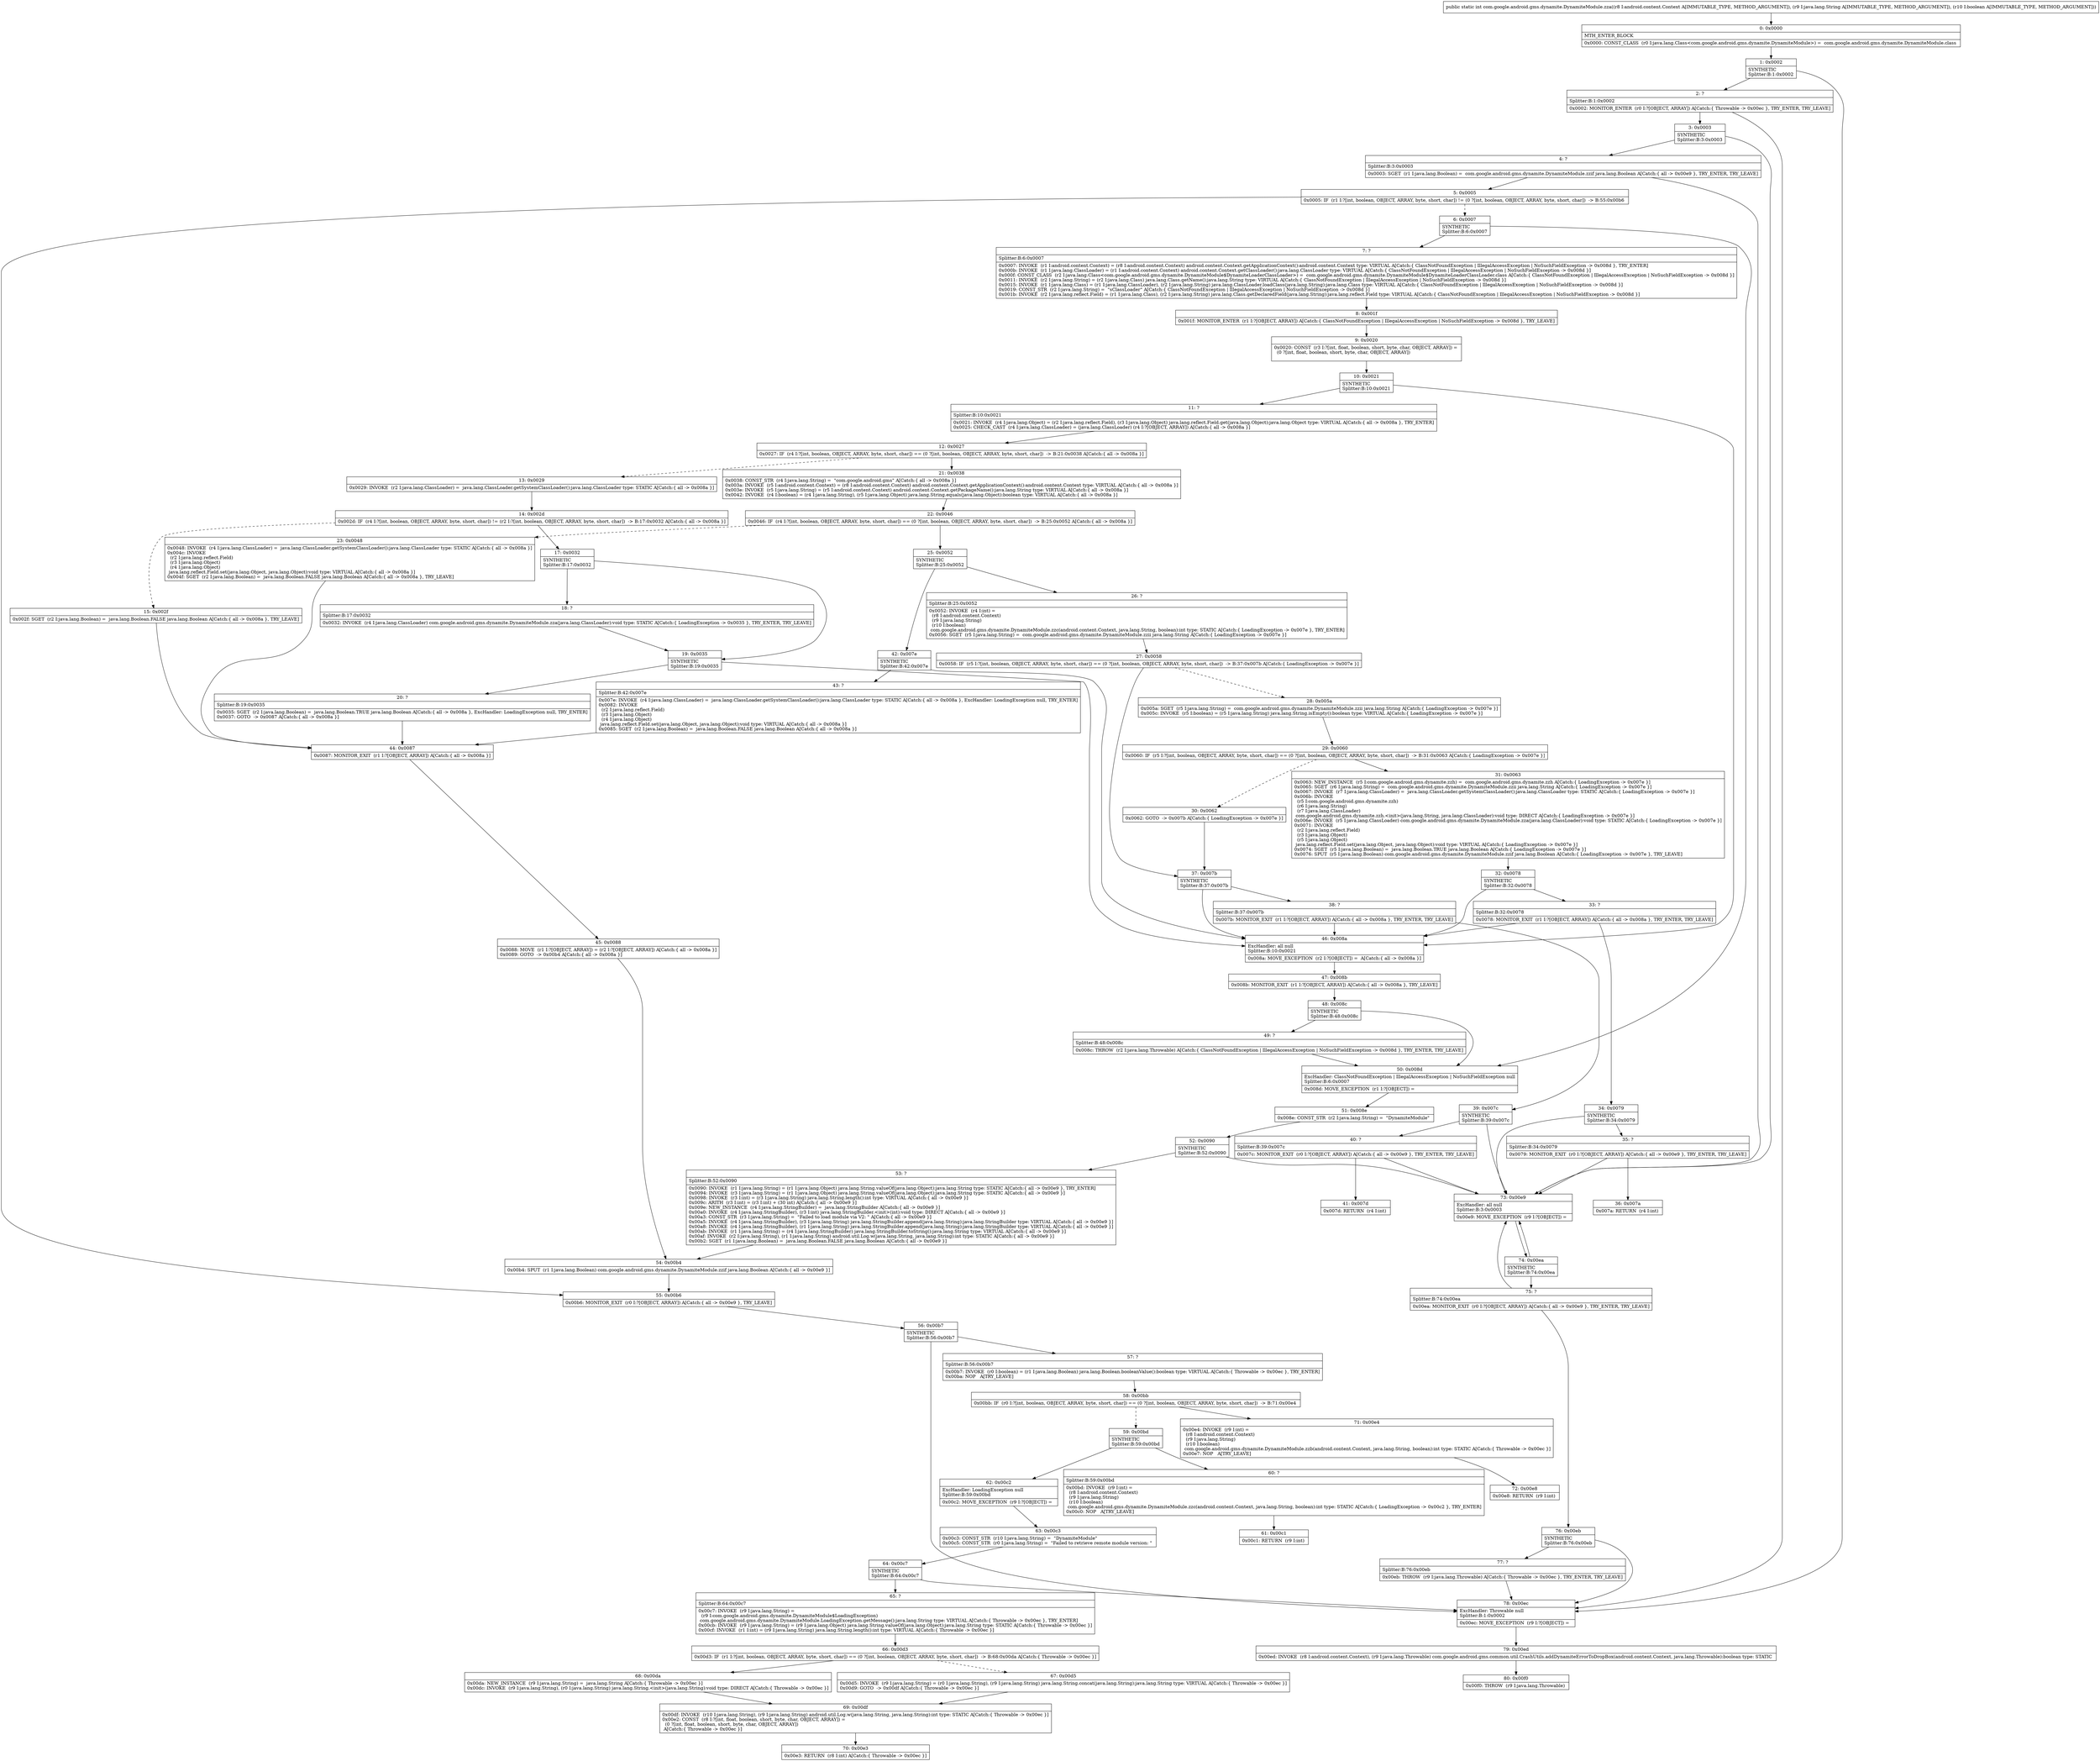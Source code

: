 digraph "CFG forcom.google.android.gms.dynamite.DynamiteModule.zza(Landroid\/content\/Context;Ljava\/lang\/String;Z)I" {
Node_0 [shape=record,label="{0\:\ 0x0000|MTH_ENTER_BLOCK\l|0x0000: CONST_CLASS  (r0 I:java.lang.Class\<com.google.android.gms.dynamite.DynamiteModule\>) =  com.google.android.gms.dynamite.DynamiteModule.class \l}"];
Node_1 [shape=record,label="{1\:\ 0x0002|SYNTHETIC\lSplitter:B:1:0x0002\l}"];
Node_2 [shape=record,label="{2\:\ ?|Splitter:B:1:0x0002\l|0x0002: MONITOR_ENTER  (r0 I:?[OBJECT, ARRAY]) A[Catch:\{ Throwable \-\> 0x00ec \}, TRY_ENTER, TRY_LEAVE]\l}"];
Node_3 [shape=record,label="{3\:\ 0x0003|SYNTHETIC\lSplitter:B:3:0x0003\l}"];
Node_4 [shape=record,label="{4\:\ ?|Splitter:B:3:0x0003\l|0x0003: SGET  (r1 I:java.lang.Boolean) =  com.google.android.gms.dynamite.DynamiteModule.zzif java.lang.Boolean A[Catch:\{ all \-\> 0x00e9 \}, TRY_ENTER, TRY_LEAVE]\l}"];
Node_5 [shape=record,label="{5\:\ 0x0005|0x0005: IF  (r1 I:?[int, boolean, OBJECT, ARRAY, byte, short, char]) != (0 ?[int, boolean, OBJECT, ARRAY, byte, short, char])  \-\> B:55:0x00b6 \l}"];
Node_6 [shape=record,label="{6\:\ 0x0007|SYNTHETIC\lSplitter:B:6:0x0007\l}"];
Node_7 [shape=record,label="{7\:\ ?|Splitter:B:6:0x0007\l|0x0007: INVOKE  (r1 I:android.content.Context) = (r8 I:android.content.Context) android.content.Context.getApplicationContext():android.content.Context type: VIRTUAL A[Catch:\{ ClassNotFoundException \| IllegalAccessException \| NoSuchFieldException \-\> 0x008d \}, TRY_ENTER]\l0x000b: INVOKE  (r1 I:java.lang.ClassLoader) = (r1 I:android.content.Context) android.content.Context.getClassLoader():java.lang.ClassLoader type: VIRTUAL A[Catch:\{ ClassNotFoundException \| IllegalAccessException \| NoSuchFieldException \-\> 0x008d \}]\l0x000f: CONST_CLASS  (r2 I:java.lang.Class\<com.google.android.gms.dynamite.DynamiteModule$DynamiteLoaderClassLoader\>) =  com.google.android.gms.dynamite.DynamiteModule$DynamiteLoaderClassLoader.class A[Catch:\{ ClassNotFoundException \| IllegalAccessException \| NoSuchFieldException \-\> 0x008d \}]\l0x0011: INVOKE  (r2 I:java.lang.String) = (r2 I:java.lang.Class) java.lang.Class.getName():java.lang.String type: VIRTUAL A[Catch:\{ ClassNotFoundException \| IllegalAccessException \| NoSuchFieldException \-\> 0x008d \}]\l0x0015: INVOKE  (r1 I:java.lang.Class) = (r1 I:java.lang.ClassLoader), (r2 I:java.lang.String) java.lang.ClassLoader.loadClass(java.lang.String):java.lang.Class type: VIRTUAL A[Catch:\{ ClassNotFoundException \| IllegalAccessException \| NoSuchFieldException \-\> 0x008d \}]\l0x0019: CONST_STR  (r2 I:java.lang.String) =  \"sClassLoader\" A[Catch:\{ ClassNotFoundException \| IllegalAccessException \| NoSuchFieldException \-\> 0x008d \}]\l0x001b: INVOKE  (r2 I:java.lang.reflect.Field) = (r1 I:java.lang.Class), (r2 I:java.lang.String) java.lang.Class.getDeclaredField(java.lang.String):java.lang.reflect.Field type: VIRTUAL A[Catch:\{ ClassNotFoundException \| IllegalAccessException \| NoSuchFieldException \-\> 0x008d \}]\l}"];
Node_8 [shape=record,label="{8\:\ 0x001f|0x001f: MONITOR_ENTER  (r1 I:?[OBJECT, ARRAY]) A[Catch:\{ ClassNotFoundException \| IllegalAccessException \| NoSuchFieldException \-\> 0x008d \}, TRY_LEAVE]\l}"];
Node_9 [shape=record,label="{9\:\ 0x0020|0x0020: CONST  (r3 I:?[int, float, boolean, short, byte, char, OBJECT, ARRAY]) = \l  (0 ?[int, float, boolean, short, byte, char, OBJECT, ARRAY])\l \l}"];
Node_10 [shape=record,label="{10\:\ 0x0021|SYNTHETIC\lSplitter:B:10:0x0021\l}"];
Node_11 [shape=record,label="{11\:\ ?|Splitter:B:10:0x0021\l|0x0021: INVOKE  (r4 I:java.lang.Object) = (r2 I:java.lang.reflect.Field), (r3 I:java.lang.Object) java.lang.reflect.Field.get(java.lang.Object):java.lang.Object type: VIRTUAL A[Catch:\{ all \-\> 0x008a \}, TRY_ENTER]\l0x0025: CHECK_CAST  (r4 I:java.lang.ClassLoader) = (java.lang.ClassLoader) (r4 I:?[OBJECT, ARRAY]) A[Catch:\{ all \-\> 0x008a \}]\l}"];
Node_12 [shape=record,label="{12\:\ 0x0027|0x0027: IF  (r4 I:?[int, boolean, OBJECT, ARRAY, byte, short, char]) == (0 ?[int, boolean, OBJECT, ARRAY, byte, short, char])  \-\> B:21:0x0038 A[Catch:\{ all \-\> 0x008a \}]\l}"];
Node_13 [shape=record,label="{13\:\ 0x0029|0x0029: INVOKE  (r2 I:java.lang.ClassLoader) =  java.lang.ClassLoader.getSystemClassLoader():java.lang.ClassLoader type: STATIC A[Catch:\{ all \-\> 0x008a \}]\l}"];
Node_14 [shape=record,label="{14\:\ 0x002d|0x002d: IF  (r4 I:?[int, boolean, OBJECT, ARRAY, byte, short, char]) != (r2 I:?[int, boolean, OBJECT, ARRAY, byte, short, char])  \-\> B:17:0x0032 A[Catch:\{ all \-\> 0x008a \}]\l}"];
Node_15 [shape=record,label="{15\:\ 0x002f|0x002f: SGET  (r2 I:java.lang.Boolean) =  java.lang.Boolean.FALSE java.lang.Boolean A[Catch:\{ all \-\> 0x008a \}, TRY_LEAVE]\l}"];
Node_17 [shape=record,label="{17\:\ 0x0032|SYNTHETIC\lSplitter:B:17:0x0032\l}"];
Node_18 [shape=record,label="{18\:\ ?|Splitter:B:17:0x0032\l|0x0032: INVOKE  (r4 I:java.lang.ClassLoader) com.google.android.gms.dynamite.DynamiteModule.zza(java.lang.ClassLoader):void type: STATIC A[Catch:\{ LoadingException \-\> 0x0035 \}, TRY_ENTER, TRY_LEAVE]\l}"];
Node_19 [shape=record,label="{19\:\ 0x0035|SYNTHETIC\lSplitter:B:19:0x0035\l}"];
Node_20 [shape=record,label="{20\:\ ?|Splitter:B:19:0x0035\l|0x0035: SGET  (r2 I:java.lang.Boolean) =  java.lang.Boolean.TRUE java.lang.Boolean A[Catch:\{ all \-\> 0x008a \}, ExcHandler: LoadingException null, TRY_ENTER]\l0x0037: GOTO  \-\> 0x0087 A[Catch:\{ all \-\> 0x008a \}]\l}"];
Node_21 [shape=record,label="{21\:\ 0x0038|0x0038: CONST_STR  (r4 I:java.lang.String) =  \"com.google.android.gms\" A[Catch:\{ all \-\> 0x008a \}]\l0x003a: INVOKE  (r5 I:android.content.Context) = (r8 I:android.content.Context) android.content.Context.getApplicationContext():android.content.Context type: VIRTUAL A[Catch:\{ all \-\> 0x008a \}]\l0x003e: INVOKE  (r5 I:java.lang.String) = (r5 I:android.content.Context) android.content.Context.getPackageName():java.lang.String type: VIRTUAL A[Catch:\{ all \-\> 0x008a \}]\l0x0042: INVOKE  (r4 I:boolean) = (r4 I:java.lang.String), (r5 I:java.lang.Object) java.lang.String.equals(java.lang.Object):boolean type: VIRTUAL A[Catch:\{ all \-\> 0x008a \}]\l}"];
Node_22 [shape=record,label="{22\:\ 0x0046|0x0046: IF  (r4 I:?[int, boolean, OBJECT, ARRAY, byte, short, char]) == (0 ?[int, boolean, OBJECT, ARRAY, byte, short, char])  \-\> B:25:0x0052 A[Catch:\{ all \-\> 0x008a \}]\l}"];
Node_23 [shape=record,label="{23\:\ 0x0048|0x0048: INVOKE  (r4 I:java.lang.ClassLoader) =  java.lang.ClassLoader.getSystemClassLoader():java.lang.ClassLoader type: STATIC A[Catch:\{ all \-\> 0x008a \}]\l0x004c: INVOKE  \l  (r2 I:java.lang.reflect.Field)\l  (r3 I:java.lang.Object)\l  (r4 I:java.lang.Object)\l java.lang.reflect.Field.set(java.lang.Object, java.lang.Object):void type: VIRTUAL A[Catch:\{ all \-\> 0x008a \}]\l0x004f: SGET  (r2 I:java.lang.Boolean) =  java.lang.Boolean.FALSE java.lang.Boolean A[Catch:\{ all \-\> 0x008a \}, TRY_LEAVE]\l}"];
Node_25 [shape=record,label="{25\:\ 0x0052|SYNTHETIC\lSplitter:B:25:0x0052\l}"];
Node_26 [shape=record,label="{26\:\ ?|Splitter:B:25:0x0052\l|0x0052: INVOKE  (r4 I:int) = \l  (r8 I:android.content.Context)\l  (r9 I:java.lang.String)\l  (r10 I:boolean)\l com.google.android.gms.dynamite.DynamiteModule.zzc(android.content.Context, java.lang.String, boolean):int type: STATIC A[Catch:\{ LoadingException \-\> 0x007e \}, TRY_ENTER]\l0x0056: SGET  (r5 I:java.lang.String) =  com.google.android.gms.dynamite.DynamiteModule.zzii java.lang.String A[Catch:\{ LoadingException \-\> 0x007e \}]\l}"];
Node_27 [shape=record,label="{27\:\ 0x0058|0x0058: IF  (r5 I:?[int, boolean, OBJECT, ARRAY, byte, short, char]) == (0 ?[int, boolean, OBJECT, ARRAY, byte, short, char])  \-\> B:37:0x007b A[Catch:\{ LoadingException \-\> 0x007e \}]\l}"];
Node_28 [shape=record,label="{28\:\ 0x005a|0x005a: SGET  (r5 I:java.lang.String) =  com.google.android.gms.dynamite.DynamiteModule.zzii java.lang.String A[Catch:\{ LoadingException \-\> 0x007e \}]\l0x005c: INVOKE  (r5 I:boolean) = (r5 I:java.lang.String) java.lang.String.isEmpty():boolean type: VIRTUAL A[Catch:\{ LoadingException \-\> 0x007e \}]\l}"];
Node_29 [shape=record,label="{29\:\ 0x0060|0x0060: IF  (r5 I:?[int, boolean, OBJECT, ARRAY, byte, short, char]) == (0 ?[int, boolean, OBJECT, ARRAY, byte, short, char])  \-\> B:31:0x0063 A[Catch:\{ LoadingException \-\> 0x007e \}]\l}"];
Node_30 [shape=record,label="{30\:\ 0x0062|0x0062: GOTO  \-\> 0x007b A[Catch:\{ LoadingException \-\> 0x007e \}]\l}"];
Node_31 [shape=record,label="{31\:\ 0x0063|0x0063: NEW_INSTANCE  (r5 I:com.google.android.gms.dynamite.zzh) =  com.google.android.gms.dynamite.zzh A[Catch:\{ LoadingException \-\> 0x007e \}]\l0x0065: SGET  (r6 I:java.lang.String) =  com.google.android.gms.dynamite.DynamiteModule.zzii java.lang.String A[Catch:\{ LoadingException \-\> 0x007e \}]\l0x0067: INVOKE  (r7 I:java.lang.ClassLoader) =  java.lang.ClassLoader.getSystemClassLoader():java.lang.ClassLoader type: STATIC A[Catch:\{ LoadingException \-\> 0x007e \}]\l0x006b: INVOKE  \l  (r5 I:com.google.android.gms.dynamite.zzh)\l  (r6 I:java.lang.String)\l  (r7 I:java.lang.ClassLoader)\l com.google.android.gms.dynamite.zzh.\<init\>(java.lang.String, java.lang.ClassLoader):void type: DIRECT A[Catch:\{ LoadingException \-\> 0x007e \}]\l0x006e: INVOKE  (r5 I:java.lang.ClassLoader) com.google.android.gms.dynamite.DynamiteModule.zza(java.lang.ClassLoader):void type: STATIC A[Catch:\{ LoadingException \-\> 0x007e \}]\l0x0071: INVOKE  \l  (r2 I:java.lang.reflect.Field)\l  (r3 I:java.lang.Object)\l  (r5 I:java.lang.Object)\l java.lang.reflect.Field.set(java.lang.Object, java.lang.Object):void type: VIRTUAL A[Catch:\{ LoadingException \-\> 0x007e \}]\l0x0074: SGET  (r5 I:java.lang.Boolean) =  java.lang.Boolean.TRUE java.lang.Boolean A[Catch:\{ LoadingException \-\> 0x007e \}]\l0x0076: SPUT  (r5 I:java.lang.Boolean) com.google.android.gms.dynamite.DynamiteModule.zzif java.lang.Boolean A[Catch:\{ LoadingException \-\> 0x007e \}, TRY_LEAVE]\l}"];
Node_32 [shape=record,label="{32\:\ 0x0078|SYNTHETIC\lSplitter:B:32:0x0078\l}"];
Node_33 [shape=record,label="{33\:\ ?|Splitter:B:32:0x0078\l|0x0078: MONITOR_EXIT  (r1 I:?[OBJECT, ARRAY]) A[Catch:\{ all \-\> 0x008a \}, TRY_ENTER, TRY_LEAVE]\l}"];
Node_34 [shape=record,label="{34\:\ 0x0079|SYNTHETIC\lSplitter:B:34:0x0079\l}"];
Node_35 [shape=record,label="{35\:\ ?|Splitter:B:34:0x0079\l|0x0079: MONITOR_EXIT  (r0 I:?[OBJECT, ARRAY]) A[Catch:\{ all \-\> 0x00e9 \}, TRY_ENTER, TRY_LEAVE]\l}"];
Node_36 [shape=record,label="{36\:\ 0x007a|0x007a: RETURN  (r4 I:int) \l}"];
Node_37 [shape=record,label="{37\:\ 0x007b|SYNTHETIC\lSplitter:B:37:0x007b\l}"];
Node_38 [shape=record,label="{38\:\ ?|Splitter:B:37:0x007b\l|0x007b: MONITOR_EXIT  (r1 I:?[OBJECT, ARRAY]) A[Catch:\{ all \-\> 0x008a \}, TRY_ENTER, TRY_LEAVE]\l}"];
Node_39 [shape=record,label="{39\:\ 0x007c|SYNTHETIC\lSplitter:B:39:0x007c\l}"];
Node_40 [shape=record,label="{40\:\ ?|Splitter:B:39:0x007c\l|0x007c: MONITOR_EXIT  (r0 I:?[OBJECT, ARRAY]) A[Catch:\{ all \-\> 0x00e9 \}, TRY_ENTER, TRY_LEAVE]\l}"];
Node_41 [shape=record,label="{41\:\ 0x007d|0x007d: RETURN  (r4 I:int) \l}"];
Node_42 [shape=record,label="{42\:\ 0x007e|SYNTHETIC\lSplitter:B:42:0x007e\l}"];
Node_43 [shape=record,label="{43\:\ ?|Splitter:B:42:0x007e\l|0x007e: INVOKE  (r4 I:java.lang.ClassLoader) =  java.lang.ClassLoader.getSystemClassLoader():java.lang.ClassLoader type: STATIC A[Catch:\{ all \-\> 0x008a \}, ExcHandler: LoadingException null, TRY_ENTER]\l0x0082: INVOKE  \l  (r2 I:java.lang.reflect.Field)\l  (r3 I:java.lang.Object)\l  (r4 I:java.lang.Object)\l java.lang.reflect.Field.set(java.lang.Object, java.lang.Object):void type: VIRTUAL A[Catch:\{ all \-\> 0x008a \}]\l0x0085: SGET  (r2 I:java.lang.Boolean) =  java.lang.Boolean.FALSE java.lang.Boolean A[Catch:\{ all \-\> 0x008a \}]\l}"];
Node_44 [shape=record,label="{44\:\ 0x0087|0x0087: MONITOR_EXIT  (r1 I:?[OBJECT, ARRAY]) A[Catch:\{ all \-\> 0x008a \}]\l}"];
Node_45 [shape=record,label="{45\:\ 0x0088|0x0088: MOVE  (r1 I:?[OBJECT, ARRAY]) = (r2 I:?[OBJECT, ARRAY]) A[Catch:\{ all \-\> 0x008a \}]\l0x0089: GOTO  \-\> 0x00b4 A[Catch:\{ all \-\> 0x008a \}]\l}"];
Node_46 [shape=record,label="{46\:\ 0x008a|ExcHandler: all null\lSplitter:B:10:0x0021\l|0x008a: MOVE_EXCEPTION  (r2 I:?[OBJECT]) =  A[Catch:\{ all \-\> 0x008a \}]\l}"];
Node_47 [shape=record,label="{47\:\ 0x008b|0x008b: MONITOR_EXIT  (r1 I:?[OBJECT, ARRAY]) A[Catch:\{ all \-\> 0x008a \}, TRY_LEAVE]\l}"];
Node_48 [shape=record,label="{48\:\ 0x008c|SYNTHETIC\lSplitter:B:48:0x008c\l}"];
Node_49 [shape=record,label="{49\:\ ?|Splitter:B:48:0x008c\l|0x008c: THROW  (r2 I:java.lang.Throwable) A[Catch:\{ ClassNotFoundException \| IllegalAccessException \| NoSuchFieldException \-\> 0x008d \}, TRY_ENTER, TRY_LEAVE]\l}"];
Node_50 [shape=record,label="{50\:\ 0x008d|ExcHandler: ClassNotFoundException \| IllegalAccessException \| NoSuchFieldException null\lSplitter:B:6:0x0007\l|0x008d: MOVE_EXCEPTION  (r1 I:?[OBJECT]) =  \l}"];
Node_51 [shape=record,label="{51\:\ 0x008e|0x008e: CONST_STR  (r2 I:java.lang.String) =  \"DynamiteModule\" \l}"];
Node_52 [shape=record,label="{52\:\ 0x0090|SYNTHETIC\lSplitter:B:52:0x0090\l}"];
Node_53 [shape=record,label="{53\:\ ?|Splitter:B:52:0x0090\l|0x0090: INVOKE  (r1 I:java.lang.String) = (r1 I:java.lang.Object) java.lang.String.valueOf(java.lang.Object):java.lang.String type: STATIC A[Catch:\{ all \-\> 0x00e9 \}, TRY_ENTER]\l0x0094: INVOKE  (r3 I:java.lang.String) = (r1 I:java.lang.Object) java.lang.String.valueOf(java.lang.Object):java.lang.String type: STATIC A[Catch:\{ all \-\> 0x00e9 \}]\l0x0098: INVOKE  (r3 I:int) = (r3 I:java.lang.String) java.lang.String.length():int type: VIRTUAL A[Catch:\{ all \-\> 0x00e9 \}]\l0x009c: ARITH  (r3 I:int) = (r3 I:int) + (30 int) A[Catch:\{ all \-\> 0x00e9 \}]\l0x009e: NEW_INSTANCE  (r4 I:java.lang.StringBuilder) =  java.lang.StringBuilder A[Catch:\{ all \-\> 0x00e9 \}]\l0x00a0: INVOKE  (r4 I:java.lang.StringBuilder), (r3 I:int) java.lang.StringBuilder.\<init\>(int):void type: DIRECT A[Catch:\{ all \-\> 0x00e9 \}]\l0x00a3: CONST_STR  (r3 I:java.lang.String) =  \"Failed to load module via V2: \" A[Catch:\{ all \-\> 0x00e9 \}]\l0x00a5: INVOKE  (r4 I:java.lang.StringBuilder), (r3 I:java.lang.String) java.lang.StringBuilder.append(java.lang.String):java.lang.StringBuilder type: VIRTUAL A[Catch:\{ all \-\> 0x00e9 \}]\l0x00a8: INVOKE  (r4 I:java.lang.StringBuilder), (r1 I:java.lang.String) java.lang.StringBuilder.append(java.lang.String):java.lang.StringBuilder type: VIRTUAL A[Catch:\{ all \-\> 0x00e9 \}]\l0x00ab: INVOKE  (r1 I:java.lang.String) = (r4 I:java.lang.StringBuilder) java.lang.StringBuilder.toString():java.lang.String type: VIRTUAL A[Catch:\{ all \-\> 0x00e9 \}]\l0x00af: INVOKE  (r2 I:java.lang.String), (r1 I:java.lang.String) android.util.Log.w(java.lang.String, java.lang.String):int type: STATIC A[Catch:\{ all \-\> 0x00e9 \}]\l0x00b2: SGET  (r1 I:java.lang.Boolean) =  java.lang.Boolean.FALSE java.lang.Boolean A[Catch:\{ all \-\> 0x00e9 \}]\l}"];
Node_54 [shape=record,label="{54\:\ 0x00b4|0x00b4: SPUT  (r1 I:java.lang.Boolean) com.google.android.gms.dynamite.DynamiteModule.zzif java.lang.Boolean A[Catch:\{ all \-\> 0x00e9 \}]\l}"];
Node_55 [shape=record,label="{55\:\ 0x00b6|0x00b6: MONITOR_EXIT  (r0 I:?[OBJECT, ARRAY]) A[Catch:\{ all \-\> 0x00e9 \}, TRY_LEAVE]\l}"];
Node_56 [shape=record,label="{56\:\ 0x00b7|SYNTHETIC\lSplitter:B:56:0x00b7\l}"];
Node_57 [shape=record,label="{57\:\ ?|Splitter:B:56:0x00b7\l|0x00b7: INVOKE  (r0 I:boolean) = (r1 I:java.lang.Boolean) java.lang.Boolean.booleanValue():boolean type: VIRTUAL A[Catch:\{ Throwable \-\> 0x00ec \}, TRY_ENTER]\l0x00ba: NOP   A[TRY_LEAVE]\l}"];
Node_58 [shape=record,label="{58\:\ 0x00bb|0x00bb: IF  (r0 I:?[int, boolean, OBJECT, ARRAY, byte, short, char]) == (0 ?[int, boolean, OBJECT, ARRAY, byte, short, char])  \-\> B:71:0x00e4 \l}"];
Node_59 [shape=record,label="{59\:\ 0x00bd|SYNTHETIC\lSplitter:B:59:0x00bd\l}"];
Node_60 [shape=record,label="{60\:\ ?|Splitter:B:59:0x00bd\l|0x00bd: INVOKE  (r9 I:int) = \l  (r8 I:android.content.Context)\l  (r9 I:java.lang.String)\l  (r10 I:boolean)\l com.google.android.gms.dynamite.DynamiteModule.zzc(android.content.Context, java.lang.String, boolean):int type: STATIC A[Catch:\{ LoadingException \-\> 0x00c2 \}, TRY_ENTER]\l0x00c0: NOP   A[TRY_LEAVE]\l}"];
Node_61 [shape=record,label="{61\:\ 0x00c1|0x00c1: RETURN  (r9 I:int) \l}"];
Node_62 [shape=record,label="{62\:\ 0x00c2|ExcHandler: LoadingException null\lSplitter:B:59:0x00bd\l|0x00c2: MOVE_EXCEPTION  (r9 I:?[OBJECT]) =  \l}"];
Node_63 [shape=record,label="{63\:\ 0x00c3|0x00c3: CONST_STR  (r10 I:java.lang.String) =  \"DynamiteModule\" \l0x00c5: CONST_STR  (r0 I:java.lang.String) =  \"Failed to retrieve remote module version: \" \l}"];
Node_64 [shape=record,label="{64\:\ 0x00c7|SYNTHETIC\lSplitter:B:64:0x00c7\l}"];
Node_65 [shape=record,label="{65\:\ ?|Splitter:B:64:0x00c7\l|0x00c7: INVOKE  (r9 I:java.lang.String) = \l  (r9 I:com.google.android.gms.dynamite.DynamiteModule$LoadingException)\l com.google.android.gms.dynamite.DynamiteModule.LoadingException.getMessage():java.lang.String type: VIRTUAL A[Catch:\{ Throwable \-\> 0x00ec \}, TRY_ENTER]\l0x00cb: INVOKE  (r9 I:java.lang.String) = (r9 I:java.lang.Object) java.lang.String.valueOf(java.lang.Object):java.lang.String type: STATIC A[Catch:\{ Throwable \-\> 0x00ec \}]\l0x00cf: INVOKE  (r1 I:int) = (r9 I:java.lang.String) java.lang.String.length():int type: VIRTUAL A[Catch:\{ Throwable \-\> 0x00ec \}]\l}"];
Node_66 [shape=record,label="{66\:\ 0x00d3|0x00d3: IF  (r1 I:?[int, boolean, OBJECT, ARRAY, byte, short, char]) == (0 ?[int, boolean, OBJECT, ARRAY, byte, short, char])  \-\> B:68:0x00da A[Catch:\{ Throwable \-\> 0x00ec \}]\l}"];
Node_67 [shape=record,label="{67\:\ 0x00d5|0x00d5: INVOKE  (r9 I:java.lang.String) = (r0 I:java.lang.String), (r9 I:java.lang.String) java.lang.String.concat(java.lang.String):java.lang.String type: VIRTUAL A[Catch:\{ Throwable \-\> 0x00ec \}]\l0x00d9: GOTO  \-\> 0x00df A[Catch:\{ Throwable \-\> 0x00ec \}]\l}"];
Node_68 [shape=record,label="{68\:\ 0x00da|0x00da: NEW_INSTANCE  (r9 I:java.lang.String) =  java.lang.String A[Catch:\{ Throwable \-\> 0x00ec \}]\l0x00dc: INVOKE  (r9 I:java.lang.String), (r0 I:java.lang.String) java.lang.String.\<init\>(java.lang.String):void type: DIRECT A[Catch:\{ Throwable \-\> 0x00ec \}]\l}"];
Node_69 [shape=record,label="{69\:\ 0x00df|0x00df: INVOKE  (r10 I:java.lang.String), (r9 I:java.lang.String) android.util.Log.w(java.lang.String, java.lang.String):int type: STATIC A[Catch:\{ Throwable \-\> 0x00ec \}]\l0x00e2: CONST  (r8 I:?[int, float, boolean, short, byte, char, OBJECT, ARRAY]) = \l  (0 ?[int, float, boolean, short, byte, char, OBJECT, ARRAY])\l A[Catch:\{ Throwable \-\> 0x00ec \}]\l}"];
Node_70 [shape=record,label="{70\:\ 0x00e3|0x00e3: RETURN  (r8 I:int) A[Catch:\{ Throwable \-\> 0x00ec \}]\l}"];
Node_71 [shape=record,label="{71\:\ 0x00e4|0x00e4: INVOKE  (r9 I:int) = \l  (r8 I:android.content.Context)\l  (r9 I:java.lang.String)\l  (r10 I:boolean)\l com.google.android.gms.dynamite.DynamiteModule.zzb(android.content.Context, java.lang.String, boolean):int type: STATIC A[Catch:\{ Throwable \-\> 0x00ec \}]\l0x00e7: NOP   A[TRY_LEAVE]\l}"];
Node_72 [shape=record,label="{72\:\ 0x00e8|0x00e8: RETURN  (r9 I:int) \l}"];
Node_73 [shape=record,label="{73\:\ 0x00e9|ExcHandler: all null\lSplitter:B:3:0x0003\l|0x00e9: MOVE_EXCEPTION  (r9 I:?[OBJECT]) =  \l}"];
Node_74 [shape=record,label="{74\:\ 0x00ea|SYNTHETIC\lSplitter:B:74:0x00ea\l}"];
Node_75 [shape=record,label="{75\:\ ?|Splitter:B:74:0x00ea\l|0x00ea: MONITOR_EXIT  (r0 I:?[OBJECT, ARRAY]) A[Catch:\{ all \-\> 0x00e9 \}, TRY_ENTER, TRY_LEAVE]\l}"];
Node_76 [shape=record,label="{76\:\ 0x00eb|SYNTHETIC\lSplitter:B:76:0x00eb\l}"];
Node_77 [shape=record,label="{77\:\ ?|Splitter:B:76:0x00eb\l|0x00eb: THROW  (r9 I:java.lang.Throwable) A[Catch:\{ Throwable \-\> 0x00ec \}, TRY_ENTER, TRY_LEAVE]\l}"];
Node_78 [shape=record,label="{78\:\ 0x00ec|ExcHandler: Throwable null\lSplitter:B:1:0x0002\l|0x00ec: MOVE_EXCEPTION  (r9 I:?[OBJECT]) =  \l}"];
Node_79 [shape=record,label="{79\:\ 0x00ed|0x00ed: INVOKE  (r8 I:android.content.Context), (r9 I:java.lang.Throwable) com.google.android.gms.common.util.CrashUtils.addDynamiteErrorToDropBox(android.content.Context, java.lang.Throwable):boolean type: STATIC \l}"];
Node_80 [shape=record,label="{80\:\ 0x00f0|0x00f0: THROW  (r9 I:java.lang.Throwable) \l}"];
MethodNode[shape=record,label="{public static int com.google.android.gms.dynamite.DynamiteModule.zza((r8 I:android.content.Context A[IMMUTABLE_TYPE, METHOD_ARGUMENT]), (r9 I:java.lang.String A[IMMUTABLE_TYPE, METHOD_ARGUMENT]), (r10 I:boolean A[IMMUTABLE_TYPE, METHOD_ARGUMENT])) }"];
MethodNode -> Node_0;
Node_0 -> Node_1;
Node_1 -> Node_2;
Node_1 -> Node_78;
Node_2 -> Node_3;
Node_2 -> Node_78;
Node_3 -> Node_4;
Node_3 -> Node_73;
Node_4 -> Node_5;
Node_4 -> Node_73;
Node_5 -> Node_6[style=dashed];
Node_5 -> Node_55;
Node_6 -> Node_7;
Node_6 -> Node_50;
Node_7 -> Node_8;
Node_8 -> Node_9;
Node_9 -> Node_10;
Node_10 -> Node_11;
Node_10 -> Node_46;
Node_11 -> Node_12;
Node_12 -> Node_13[style=dashed];
Node_12 -> Node_21;
Node_13 -> Node_14;
Node_14 -> Node_15[style=dashed];
Node_14 -> Node_17;
Node_15 -> Node_44;
Node_17 -> Node_18;
Node_17 -> Node_19;
Node_18 -> Node_19;
Node_19 -> Node_20;
Node_19 -> Node_46;
Node_20 -> Node_44;
Node_21 -> Node_22;
Node_22 -> Node_23[style=dashed];
Node_22 -> Node_25;
Node_23 -> Node_44;
Node_25 -> Node_26;
Node_25 -> Node_42;
Node_26 -> Node_27;
Node_27 -> Node_28[style=dashed];
Node_27 -> Node_37;
Node_28 -> Node_29;
Node_29 -> Node_30[style=dashed];
Node_29 -> Node_31;
Node_30 -> Node_37;
Node_31 -> Node_32;
Node_32 -> Node_33;
Node_32 -> Node_46;
Node_33 -> Node_34;
Node_33 -> Node_46;
Node_34 -> Node_35;
Node_34 -> Node_73;
Node_35 -> Node_36;
Node_35 -> Node_73;
Node_37 -> Node_38;
Node_37 -> Node_46;
Node_38 -> Node_39;
Node_38 -> Node_46;
Node_39 -> Node_40;
Node_39 -> Node_73;
Node_40 -> Node_41;
Node_40 -> Node_73;
Node_42 -> Node_43;
Node_42 -> Node_46;
Node_43 -> Node_44;
Node_44 -> Node_45;
Node_45 -> Node_54;
Node_46 -> Node_47;
Node_47 -> Node_48;
Node_48 -> Node_49;
Node_48 -> Node_50;
Node_49 -> Node_50;
Node_50 -> Node_51;
Node_51 -> Node_52;
Node_52 -> Node_53;
Node_52 -> Node_73;
Node_53 -> Node_54;
Node_54 -> Node_55;
Node_55 -> Node_56;
Node_56 -> Node_57;
Node_56 -> Node_78;
Node_57 -> Node_58;
Node_58 -> Node_59[style=dashed];
Node_58 -> Node_71;
Node_59 -> Node_60;
Node_59 -> Node_62;
Node_60 -> Node_61;
Node_62 -> Node_63;
Node_63 -> Node_64;
Node_64 -> Node_65;
Node_64 -> Node_78;
Node_65 -> Node_66;
Node_66 -> Node_67[style=dashed];
Node_66 -> Node_68;
Node_67 -> Node_69;
Node_68 -> Node_69;
Node_69 -> Node_70;
Node_71 -> Node_72;
Node_73 -> Node_74;
Node_74 -> Node_75;
Node_74 -> Node_73;
Node_75 -> Node_76;
Node_75 -> Node_73;
Node_76 -> Node_77;
Node_76 -> Node_78;
Node_77 -> Node_78;
Node_78 -> Node_79;
Node_79 -> Node_80;
}

